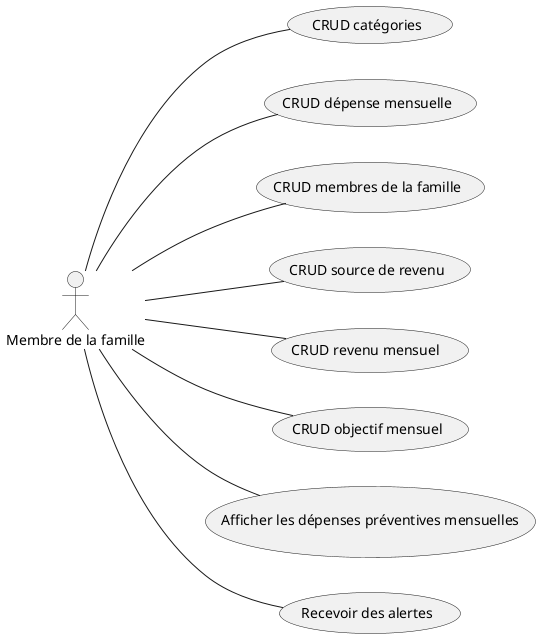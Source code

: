 @startuml
left to right direction

actor "Membre de la famille" as utilisateur

utilisateur -- (CRUD catégories)
utilisateur -- (CRUD dépense mensuelle)

utilisateur -- (CRUD membres de la famille)
utilisateur -- (CRUD source de revenu)
utilisateur -- (CRUD revenu mensuel )

utilisateur -- (CRUD objectif mensuel)
utilisateur -- (Afficher les dépenses préventives mensuelles)
utilisateur -- (Recevoir des alertes)


@enduml
